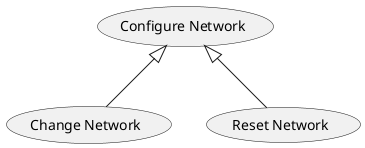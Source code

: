 @startuml
'https://plantuml.com/use-case-diagram

(Configure Network) as (Base)

(Base) <|-- (Change Network)
(Base) <|-- (Reset Network)

@enduml
